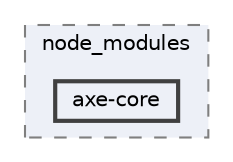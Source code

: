 digraph "pkiclassroomrescheduler/src/main/frontend/node_modules/axe-core"
{
 // LATEX_PDF_SIZE
  bgcolor="transparent";
  edge [fontname=Helvetica,fontsize=10,labelfontname=Helvetica,labelfontsize=10];
  node [fontname=Helvetica,fontsize=10,shape=box,height=0.2,width=0.4];
  compound=true
  subgraph clusterdir_72953eda66ccb3a2722c28e1c3e6c23b {
    graph [ bgcolor="#edf0f7", pencolor="grey50", label="node_modules", fontname=Helvetica,fontsize=10 style="filled,dashed", URL="dir_72953eda66ccb3a2722c28e1c3e6c23b.html",tooltip=""]
  dir_523d78f1f1f2aaf23480b1a8d03f9cc5 [label="axe-core", fillcolor="#edf0f7", color="grey25", style="filled,bold", URL="dir_523d78f1f1f2aaf23480b1a8d03f9cc5.html",tooltip=""];
  }
}
